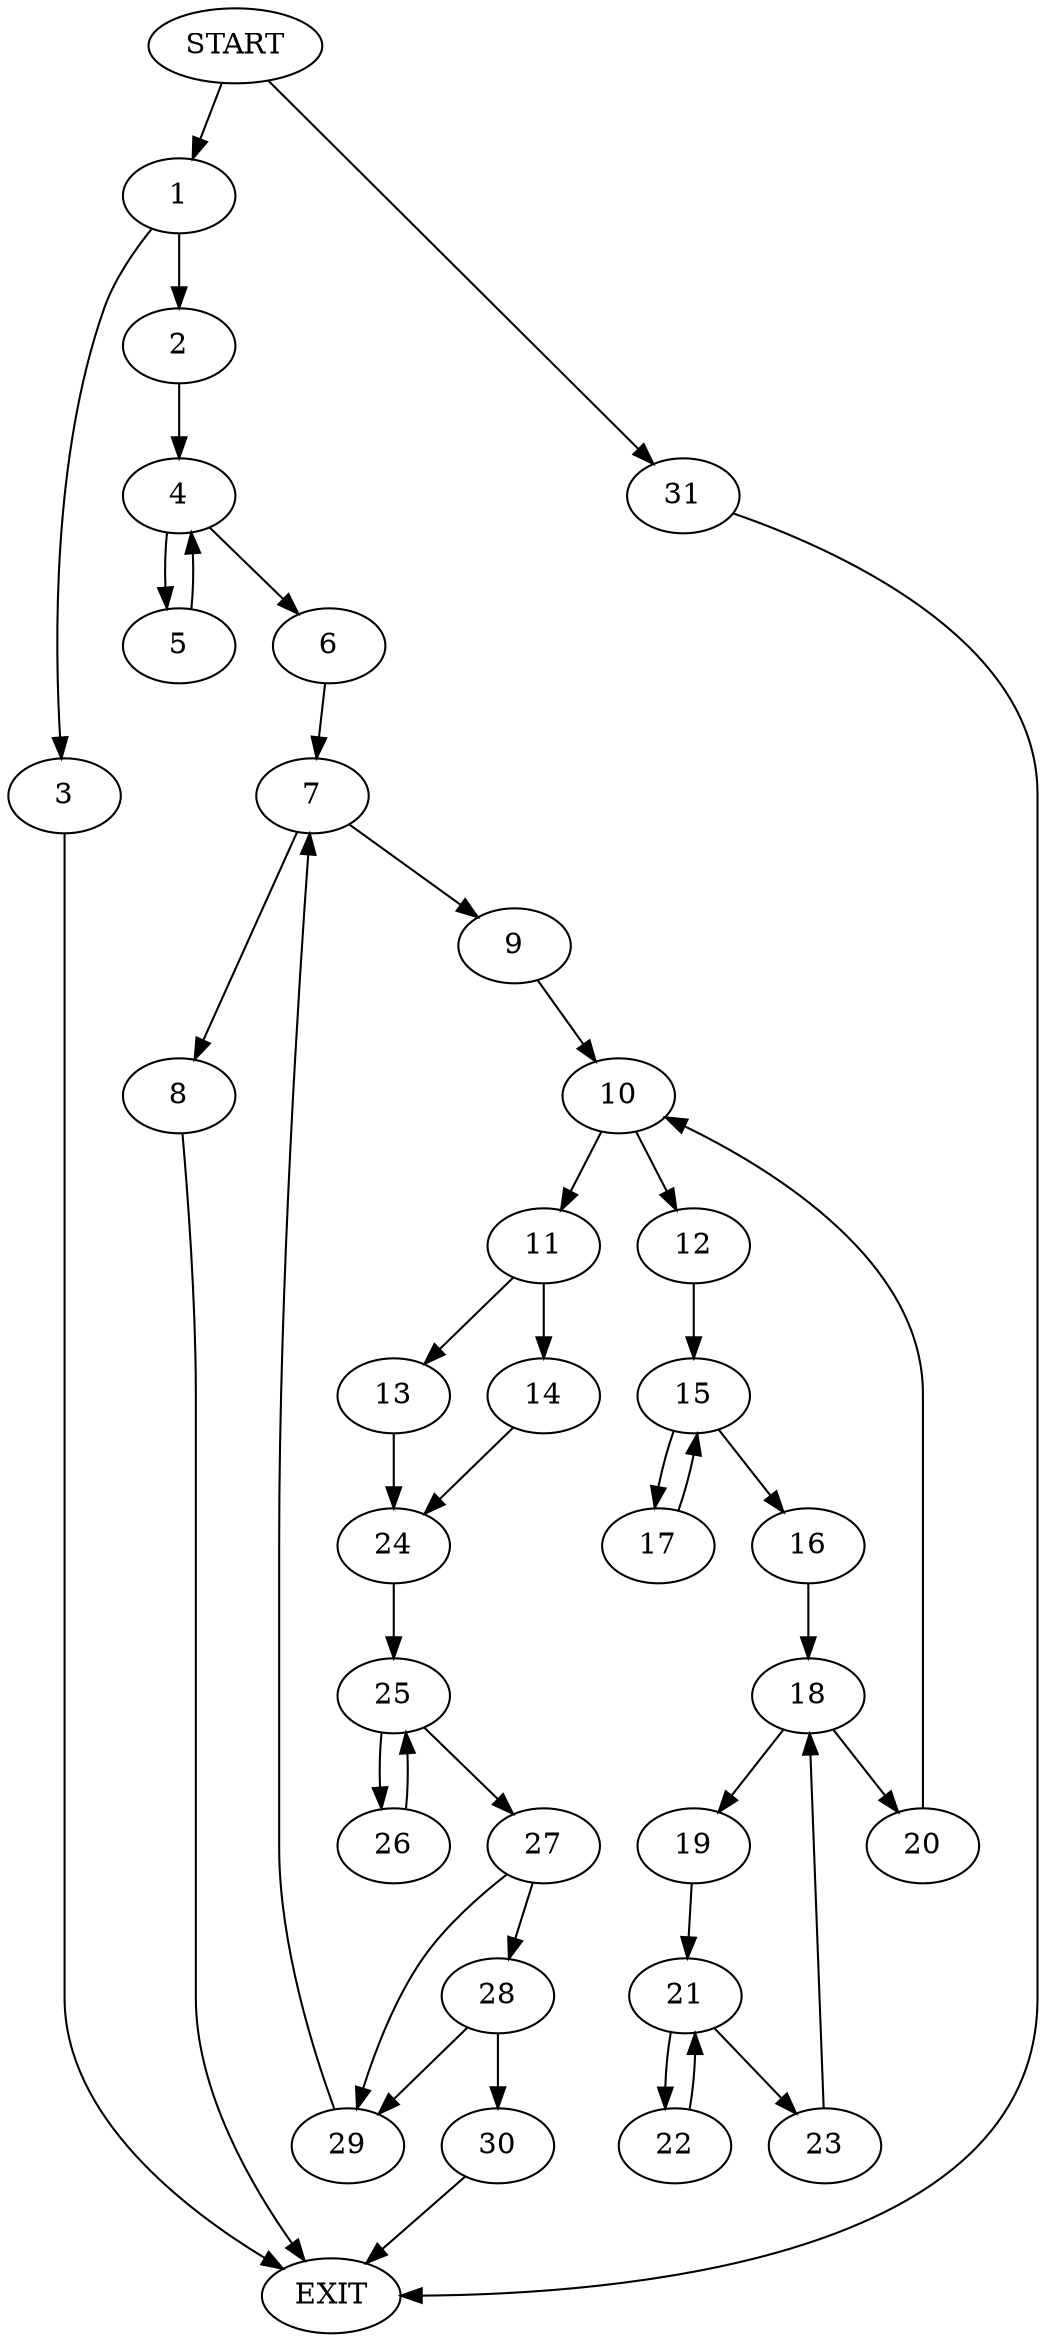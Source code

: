 digraph {
0 [label="START"]
32 [label="EXIT"]
0 -> 1
1 -> 2
1 -> 3
2 -> 4
3 -> 32
4 -> 5
4 -> 6
5 -> 4
6 -> 7
7 -> 8
7 -> 9
9 -> 10
8 -> 32
10 -> 11
10 -> 12
11 -> 13
11 -> 14
12 -> 15
15 -> 16
15 -> 17
16 -> 18
17 -> 15
18 -> 19
18 -> 20
19 -> 21
20 -> 10
21 -> 22
21 -> 23
22 -> 21
23 -> 18
14 -> 24
13 -> 24
24 -> 25
25 -> 26
25 -> 27
26 -> 25
27 -> 28
27 -> 29
28 -> 30
28 -> 29
29 -> 7
0 -> 31
31 -> 32
30 -> 32
}
